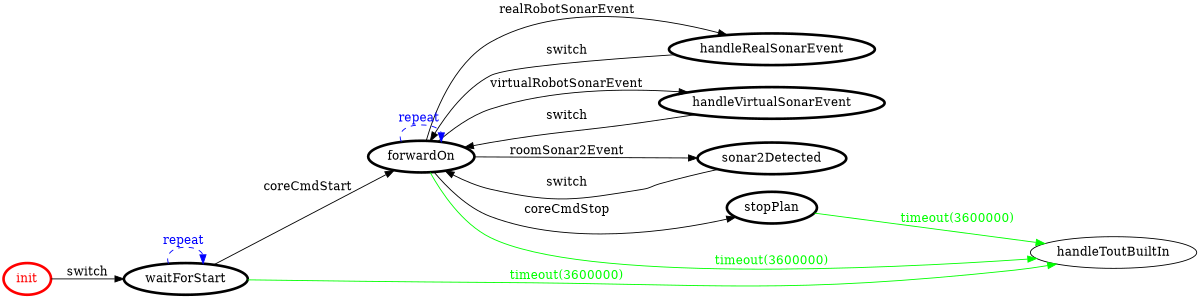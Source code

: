 /*
*
* A GraphViz DOT FSM description 
* Please use a GraphViz visualizer (like http://www.webgraphviz.com)
*  
*/

digraph finite_state_machine {
	rankdir=LR
	size="8,5"
	
	init [ color = red ][ fontcolor = red ][ penwidth = 3 ]
	handleRealSonarEvent [ color = black ][ fontcolor = black ][ penwidth = 3 ]
	handleVirtualSonarEvent [ color = black ][ fontcolor = black ][ penwidth = 3 ]
	sonar2Detected [ color = black ][ fontcolor = black ][ penwidth = 3 ]
	waitForStart [ color = black ][ fontcolor = black ][ penwidth = 3 ]
	forwardOn [ color = black ][ fontcolor = black ][ penwidth = 3 ]
	stopPlan [ color = black ][ fontcolor = black ][ penwidth = 3 ]
	
	sonar2Detected -> forwardOn [ label = "switch" ][ color = black ][ fontcolor = black ]
	waitForStart -> handleToutBuiltIn [ label = "timeout(3600000)" ][ color = green ][ fontcolor = green ]
	handleVirtualSonarEvent -> forwardOn [ label = "switch" ][ color = black ][ fontcolor = black ]
	stopPlan -> handleToutBuiltIn [ label = "timeout(3600000)" ][ color = green ][ fontcolor = green ]
	waitForStart -> forwardOn [ label = "coreCmdStart" ][ color = black ][ fontcolor = black ]
	forwardOn -> handleToutBuiltIn [ label = "timeout(3600000)" ][ color = green ][ fontcolor = green ]
	forwardOn -> stopPlan [ label = "coreCmdStop" ][ color = black ][ fontcolor = black ]
	forwardOn -> handleVirtualSonarEvent [ label = "virtualRobotSonarEvent" ][ color = black ][ fontcolor = black ]
	handleRealSonarEvent -> forwardOn [ label = "switch" ][ color = black ][ fontcolor = black ]
	waitForStart -> waitForStart [ label = "repeat "][ style = dashed ][ color = blue ][ fontcolor = blue ]
	forwardOn -> handleRealSonarEvent [ label = "realRobotSonarEvent" ][ color = black ][ fontcolor = black ]
	forwardOn -> forwardOn [ label = "repeat "][ style = dashed ][ color = blue ][ fontcolor = blue ]
	init -> waitForStart [ label = "switch" ][ color = black ][ fontcolor = black ]
	forwardOn -> sonar2Detected [ label = "roomSonar2Event" ][ color = black ][ fontcolor = black ]
}
